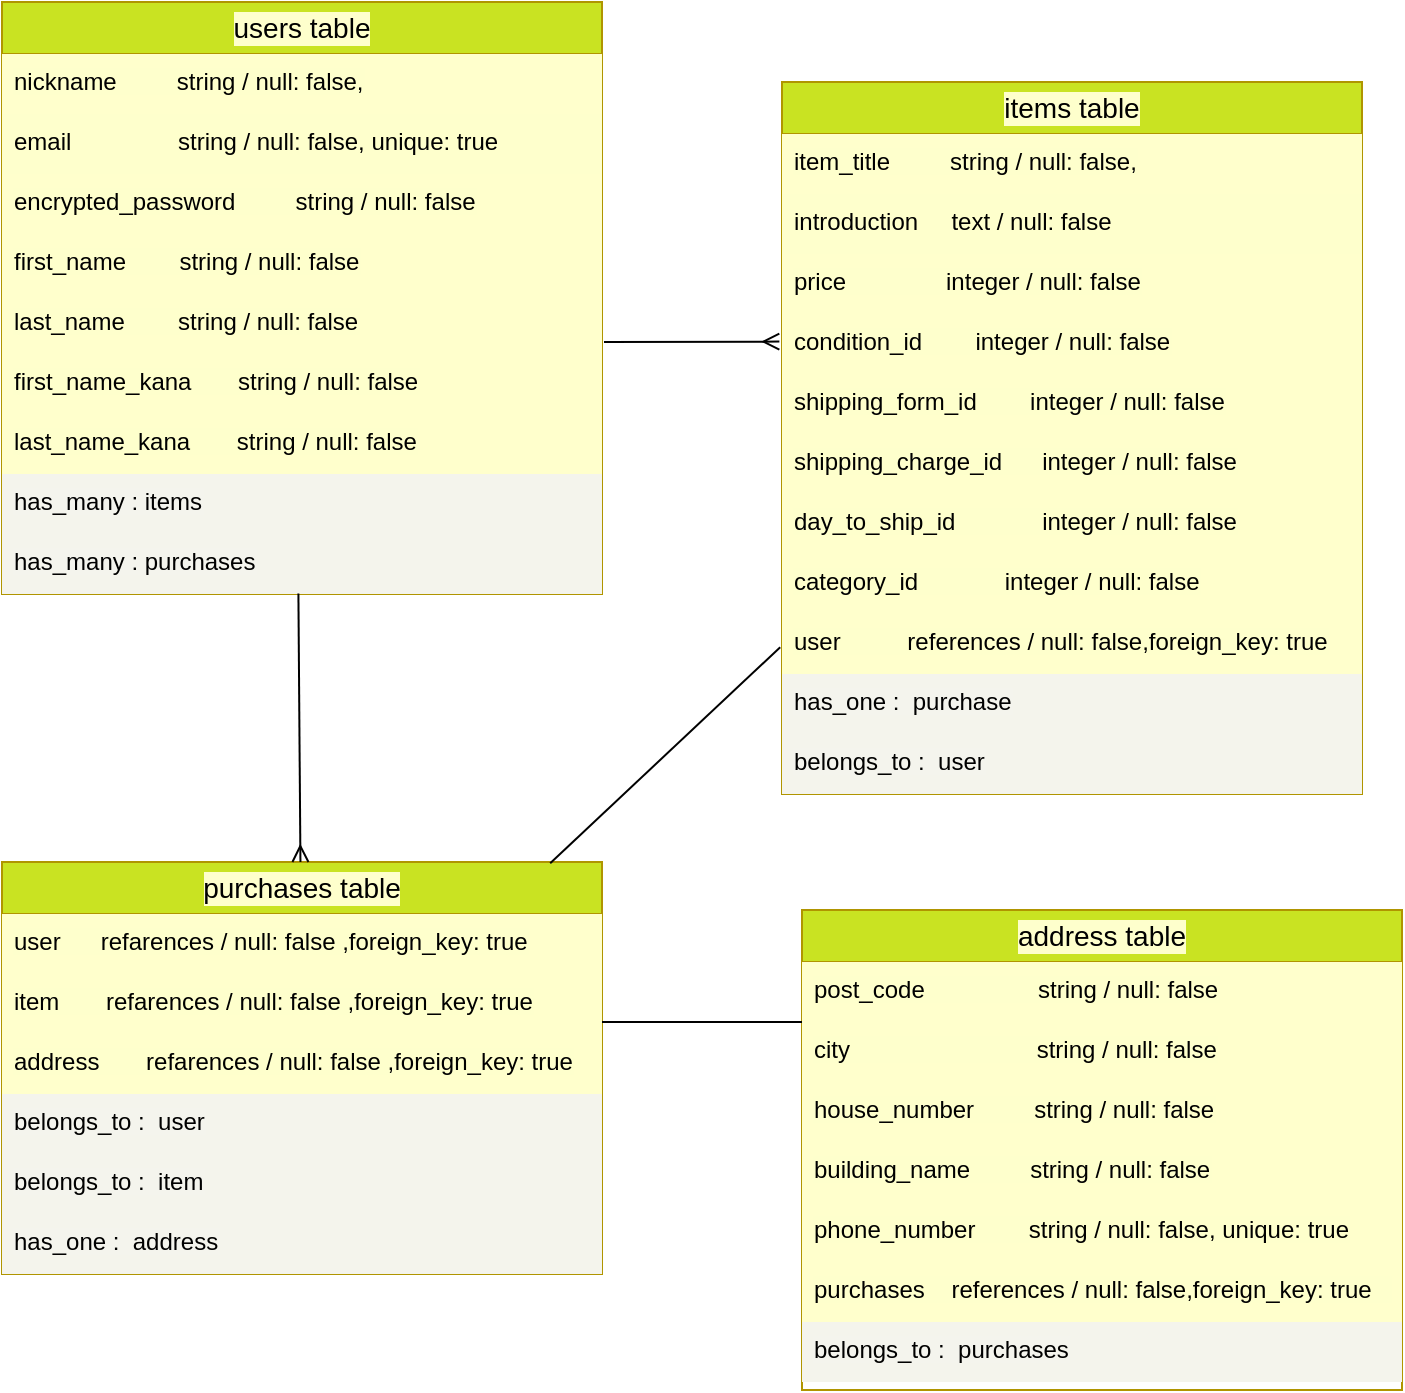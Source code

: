 <mxfile>
    <diagram id="fwnAkOZC8c5Zh4h-Js-E" name="ページ1">
        <mxGraphModel dx="445" dy="1536" grid="1" gridSize="10" guides="0" tooltips="1" connect="0" arrows="1" fold="1" page="1" pageScale="1" pageWidth="1169" pageHeight="827" math="0" shadow="0">
            <root>
                <mxCell id="0"/>
                <mxCell id="1" parent="0"/>
                <mxCell id="52" value="users table" style="swimlane;fontStyle=0;childLayout=stackLayout;horizontal=1;startSize=26;horizontalStack=0;resizeParent=1;resizeParentMax=0;resizeLast=0;collapsible=1;marginBottom=0;align=center;fontSize=14;labelBackgroundColor=#feffcc;labelBorderColor=none;strokeColor=#B09500;fontColor=#000000;fillColor=#C9E322;whiteSpace=wrap;" vertex="1" parent="1">
                    <mxGeometry x="80" y="-10" width="300" height="296" as="geometry"/>
                </mxCell>
                <mxCell id="53" value="nickname         string / null: false, " style="text;strokeColor=none;fillColor=#FFFFCC;spacingLeft=4;spacingRight=4;overflow=hidden;rotatable=0;points=[[0,0.5],[1,0.5]];portConstraint=eastwest;fontSize=12;labelBackgroundColor=#feffcc;labelBorderColor=none;fontColor=#000000;" vertex="1" parent="52">
                    <mxGeometry y="26" width="300" height="30" as="geometry"/>
                </mxCell>
                <mxCell id="54" value="email                string / null: false, unique: true" style="text;strokeColor=none;fillColor=#feffcc;spacingLeft=4;spacingRight=4;overflow=hidden;rotatable=0;points=[[0,0.5],[1,0.5]];portConstraint=eastwest;fontSize=12;labelBackgroundColor=#feffcc;labelBorderColor=none;fontColor=#000000;" vertex="1" parent="52">
                    <mxGeometry y="56" width="300" height="30" as="geometry"/>
                </mxCell>
                <mxCell id="55" value="encrypted_password         string / null: false  " style="text;strokeColor=none;fillColor=#FFFFCC;spacingLeft=4;spacingRight=4;overflow=hidden;rotatable=0;points=[[0,0.5],[1,0.5]];portConstraint=eastwest;fontSize=12;labelBackgroundColor=#feffcc;labelBorderColor=none;fontColor=#000000;" vertex="1" parent="52">
                    <mxGeometry y="86" width="300" height="30" as="geometry"/>
                </mxCell>
                <mxCell id="56" value="first_name        string / null: false" style="text;strokeColor=none;fillColor=#FFFFCC;spacingLeft=4;spacingRight=4;overflow=hidden;rotatable=0;points=[[0,0.5],[1,0.5]];portConstraint=eastwest;fontSize=12;labelBackgroundColor=#feffcc;labelBorderColor=none;fontColor=#000000;" vertex="1" parent="52">
                    <mxGeometry y="116" width="300" height="30" as="geometry"/>
                </mxCell>
                <mxCell id="58" value="last_name        string / null: false " style="text;strokeColor=none;fillColor=#FFFFCC;spacingLeft=4;spacingRight=4;overflow=hidden;rotatable=0;points=[[0,0.5],[1,0.5]];portConstraint=eastwest;fontSize=12;labelBackgroundColor=#feffcc;labelBorderColor=none;fontColor=#000000;" vertex="1" parent="52">
                    <mxGeometry y="146" width="300" height="30" as="geometry"/>
                </mxCell>
                <mxCell id="59" value="first_name_kana       string / null: false" style="text;strokeColor=none;fillColor=#FFFFCC;spacingLeft=4;spacingRight=4;overflow=hidden;rotatable=0;points=[[0,0.5],[1,0.5]];portConstraint=eastwest;fontSize=12;labelBackgroundColor=#feffcc;labelBorderColor=none;fontColor=#000000;" vertex="1" parent="52">
                    <mxGeometry y="176" width="300" height="30" as="geometry"/>
                </mxCell>
                <mxCell id="60" value="last_name_kana       string / null: false" style="text;strokeColor=none;fillColor=#FFFFCC;spacingLeft=4;spacingRight=4;overflow=hidden;rotatable=0;points=[[0,0.5],[1,0.5]];portConstraint=eastwest;fontSize=12;labelBackgroundColor=#feffcc;labelBorderColor=none;fontColor=#000000;" vertex="1" parent="52">
                    <mxGeometry y="206" width="300" height="30" as="geometry"/>
                </mxCell>
                <mxCell id="67" value="has_many : items" style="text;strokeColor=none;fillColor=#f4f4ec;spacingLeft=4;spacingRight=4;overflow=hidden;rotatable=0;points=[[0,0.5],[1,0.5]];portConstraint=eastwest;fontSize=12;labelBackgroundColor=#f4f4ed;labelBorderColor=none;fontColor=#000000;" vertex="1" parent="52">
                    <mxGeometry y="236" width="300" height="30" as="geometry"/>
                </mxCell>
                <mxCell id="68" value="has_many : purchases" style="text;strokeColor=none;fillColor=#f4f4ec;spacingLeft=4;spacingRight=4;overflow=hidden;rotatable=0;points=[[0,0.5],[1,0.5]];portConstraint=eastwest;fontSize=12;labelBackgroundColor=#f4f4ed;labelBorderColor=none;fontColor=#000000;" vertex="1" parent="52">
                    <mxGeometry y="266" width="300" height="30" as="geometry"/>
                </mxCell>
                <mxCell id="69" value="items table" style="swimlane;fontStyle=0;childLayout=stackLayout;horizontal=1;startSize=26;horizontalStack=0;resizeParent=1;resizeParentMax=0;resizeLast=0;collapsible=1;marginBottom=0;align=center;fontSize=14;labelBackgroundColor=#feffcc;labelBorderColor=none;strokeColor=#B09500;fontColor=#000000;fillColor=#C9E322;whiteSpace=wrap;" vertex="1" parent="1">
                    <mxGeometry x="470" y="30" width="290" height="356" as="geometry"/>
                </mxCell>
                <mxCell id="70" value="item_title         string / null: false, " style="text;strokeColor=none;fillColor=#FFFFCC;spacingLeft=4;spacingRight=4;overflow=hidden;rotatable=0;points=[[0,0.5],[1,0.5]];portConstraint=eastwest;fontSize=12;labelBackgroundColor=#feffcc;labelBorderColor=none;fontColor=#000000;" vertex="1" parent="69">
                    <mxGeometry y="26" width="290" height="30" as="geometry"/>
                </mxCell>
                <mxCell id="71" value="introduction     text / null: false" style="text;strokeColor=none;fillColor=#feffcc;spacingLeft=4;spacingRight=4;overflow=hidden;rotatable=0;points=[[0,0.5],[1,0.5]];portConstraint=eastwest;fontSize=12;labelBackgroundColor=#feffcc;labelBorderColor=none;fontColor=#000000;" vertex="1" parent="69">
                    <mxGeometry y="56" width="290" height="30" as="geometry"/>
                </mxCell>
                <mxCell id="72" value="price               integer / null: false  " style="text;strokeColor=none;fillColor=#FFFFCC;spacingLeft=4;spacingRight=4;overflow=hidden;rotatable=0;points=[[0,0.5],[1,0.5]];portConstraint=eastwest;fontSize=12;labelBackgroundColor=#feffcc;labelBorderColor=none;fontColor=#000000;" vertex="1" parent="69">
                    <mxGeometry y="86" width="290" height="30" as="geometry"/>
                </mxCell>
                <mxCell id="73" value="condition_id        integer / null: false" style="text;strokeColor=none;fillColor=#FFFFCC;spacingLeft=4;spacingRight=4;overflow=hidden;rotatable=0;points=[[0,0.5],[1,0.5]];portConstraint=eastwest;fontSize=12;labelBackgroundColor=#feffcc;labelBorderColor=none;fontColor=#000000;" vertex="1" parent="69">
                    <mxGeometry y="116" width="290" height="30" as="geometry"/>
                </mxCell>
                <mxCell id="74" value="shipping_form_id        integer / null: false" style="text;strokeColor=none;fillColor=#FFFFCC;spacingLeft=4;spacingRight=4;overflow=hidden;rotatable=0;points=[[0,0.5],[1,0.5]];portConstraint=eastwest;fontSize=12;labelBackgroundColor=#feffcc;labelBorderColor=none;fontColor=#000000;" vertex="1" parent="69">
                    <mxGeometry y="146" width="290" height="30" as="geometry"/>
                </mxCell>
                <mxCell id="75" value="shipping_charge_id      integer / null: false" style="text;strokeColor=none;fillColor=#FFFFCC;spacingLeft=4;spacingRight=4;overflow=hidden;rotatable=0;points=[[0,0.5],[1,0.5]];portConstraint=eastwest;fontSize=12;labelBackgroundColor=#feffcc;labelBorderColor=none;fontColor=#000000;" vertex="1" parent="69">
                    <mxGeometry y="176" width="290" height="30" as="geometry"/>
                </mxCell>
                <mxCell id="76" value="day_to_ship_id             integer / null: false" style="text;strokeColor=none;fillColor=#FFFFCC;spacingLeft=4;spacingRight=4;overflow=hidden;rotatable=0;points=[[0,0.5],[1,0.5]];portConstraint=eastwest;fontSize=12;labelBackgroundColor=#feffcc;labelBorderColor=none;fontColor=#000000;" vertex="1" parent="69">
                    <mxGeometry y="206" width="290" height="30" as="geometry"/>
                </mxCell>
                <mxCell id="121" value="category_id             integer / null: false" style="text;strokeColor=none;fillColor=#FFFFCC;spacingLeft=4;spacingRight=4;overflow=hidden;rotatable=0;points=[[0,0.5],[1,0.5]];portConstraint=eastwest;fontSize=12;labelBackgroundColor=#feffcc;labelBorderColor=none;fontColor=#000000;" vertex="1" parent="69">
                    <mxGeometry y="236" width="290" height="30" as="geometry"/>
                </mxCell>
                <mxCell id="122" value="user          references / null: false,foreign_key: true" style="text;strokeColor=none;fillColor=#FFFFCC;spacingLeft=4;spacingRight=4;overflow=hidden;rotatable=0;points=[[0,0.5],[1,0.5]];portConstraint=eastwest;fontSize=12;labelBackgroundColor=#feffcc;labelBorderColor=none;fontColor=#000000;" vertex="1" parent="69">
                    <mxGeometry y="266" width="290" height="30" as="geometry"/>
                </mxCell>
                <mxCell id="83" value="has_one :  purchase" style="text;strokeColor=none;fillColor=#f4f4ec;spacingLeft=4;spacingRight=4;overflow=hidden;rotatable=0;points=[[0,0.5],[1,0.5]];portConstraint=eastwest;fontSize=12;labelBackgroundColor=#f4f4ed;labelBorderColor=none;fontColor=#000000;" vertex="1" parent="69">
                    <mxGeometry y="296" width="290" height="30" as="geometry"/>
                </mxCell>
                <mxCell id="85" value="belongs_to :  user" style="text;strokeColor=none;fillColor=#f4f4ec;spacingLeft=4;spacingRight=4;overflow=hidden;rotatable=0;points=[[0,0.5],[1,0.5]];portConstraint=eastwest;fontSize=12;labelBackgroundColor=#f4f4ed;labelBorderColor=none;fontColor=#000000;" vertex="1" parent="69">
                    <mxGeometry y="326" width="290" height="30" as="geometry"/>
                </mxCell>
                <mxCell id="102" value="purchases table" style="swimlane;fontStyle=0;childLayout=stackLayout;horizontal=1;startSize=26;horizontalStack=0;resizeParent=1;resizeParentMax=0;resizeLast=0;collapsible=1;marginBottom=0;align=center;fontSize=14;labelBackgroundColor=#feffcc;labelBorderColor=none;strokeColor=#B09500;fontColor=#000000;fillColor=#C9E322;whiteSpace=wrap;" vertex="1" parent="1">
                    <mxGeometry x="80" y="420" width="300" height="206" as="geometry"/>
                </mxCell>
                <mxCell id="104" value="user      refarences / null: false ,foreign_key: true" style="text;strokeColor=none;fillColor=#FFFFCC;spacingLeft=4;spacingRight=4;overflow=hidden;rotatable=0;points=[[0,0.5],[1,0.5]];portConstraint=eastwest;fontSize=12;labelBackgroundColor=#feffcc;labelBorderColor=none;fontColor=#000000;" vertex="1" parent="102">
                    <mxGeometry y="26" width="300" height="30" as="geometry"/>
                </mxCell>
                <mxCell id="118" value="item       refarences / null: false ,foreign_key: true" style="text;strokeColor=none;fillColor=#FFFFCC;spacingLeft=4;spacingRight=4;overflow=hidden;rotatable=0;points=[[0,0.5],[1,0.5]];portConstraint=eastwest;fontSize=12;labelBackgroundColor=#feffcc;labelBorderColor=none;fontColor=#000000;" vertex="1" parent="102">
                    <mxGeometry y="56" width="300" height="30" as="geometry"/>
                </mxCell>
                <mxCell id="123" value="address       refarences / null: false ,foreign_key: true" style="text;strokeColor=none;fillColor=#FFFFCC;spacingLeft=4;spacingRight=4;overflow=hidden;rotatable=0;points=[[0,0.5],[1,0.5]];portConstraint=eastwest;fontSize=12;labelBackgroundColor=#feffcc;labelBorderColor=none;fontColor=#000000;" vertex="1" parent="102">
                    <mxGeometry y="86" width="300" height="30" as="geometry"/>
                </mxCell>
                <mxCell id="105" value="belongs_to :  user" style="text;strokeColor=none;fillColor=#f4f4ec;spacingLeft=4;spacingRight=4;overflow=hidden;rotatable=0;points=[[0,0.5],[1,0.5]];portConstraint=eastwest;fontSize=12;labelBackgroundColor=#f4f4ed;labelBorderColor=none;fontColor=#000000;" vertex="1" parent="102">
                    <mxGeometry y="116" width="300" height="30" as="geometry"/>
                </mxCell>
                <mxCell id="119" value="belongs_to :  item" style="text;strokeColor=none;fillColor=#f4f4ec;spacingLeft=4;spacingRight=4;overflow=hidden;rotatable=0;points=[[0,0.5],[1,0.5]];portConstraint=eastwest;fontSize=12;labelBackgroundColor=#f4f4ed;labelBorderColor=none;fontColor=#000000;" vertex="1" parent="102">
                    <mxGeometry y="146" width="300" height="30" as="geometry"/>
                </mxCell>
                <mxCell id="120" value="has_one :  address" style="text;strokeColor=none;fillColor=#f4f4ec;spacingLeft=4;spacingRight=4;overflow=hidden;rotatable=0;points=[[0,0.5],[1,0.5]];portConstraint=eastwest;fontSize=12;labelBackgroundColor=#f4f4ed;labelBorderColor=none;fontColor=#000000;" vertex="1" parent="102">
                    <mxGeometry y="176" width="300" height="30" as="geometry"/>
                </mxCell>
                <mxCell id="136" value="" style="group" vertex="1" connectable="0" parent="1">
                    <mxGeometry x="480" y="440" width="300" height="240" as="geometry"/>
                </mxCell>
                <mxCell id="97" value="address table" style="swimlane;fontStyle=0;childLayout=stackLayout;horizontal=1;startSize=26;horizontalStack=0;resizeParent=1;resizeParentMax=0;resizeLast=0;collapsible=1;marginBottom=0;align=center;fontSize=14;labelBackgroundColor=#feffcc;labelBorderColor=none;strokeColor=#B09500;fontColor=#000000;fillColor=#C9E322;whiteSpace=wrap;" vertex="1" parent="136">
                    <mxGeometry y="4" width="300" height="240" as="geometry"/>
                </mxCell>
                <mxCell id="130" value="post_code                 string / null: false" style="text;strokeColor=none;fillColor=#FFFFCC;spacingLeft=4;spacingRight=4;overflow=hidden;rotatable=0;points=[[0,0.5],[1,0.5]];portConstraint=eastwest;fontSize=12;labelBackgroundColor=#feffcc;labelBorderColor=none;fontColor=#000000;" vertex="1" parent="136">
                    <mxGeometry y="30" width="300" height="30" as="geometry"/>
                </mxCell>
                <mxCell id="131" value="city                            string / null: false" style="text;strokeColor=none;fillColor=#FFFFCC;spacingLeft=4;spacingRight=4;overflow=hidden;rotatable=0;points=[[0,0.5],[1,0.5]];portConstraint=eastwest;fontSize=12;labelBackgroundColor=#feffcc;labelBorderColor=none;fontColor=#000000;" vertex="1" parent="136">
                    <mxGeometry y="60" width="300" height="30" as="geometry"/>
                </mxCell>
                <mxCell id="132" value="house_number         string / null: false" style="text;strokeColor=none;fillColor=#FFFFCC;spacingLeft=4;spacingRight=4;overflow=hidden;rotatable=0;points=[[0,0.5],[1,0.5]];portConstraint=eastwest;fontSize=12;labelBackgroundColor=#feffcc;labelBorderColor=none;fontColor=#000000;" vertex="1" parent="136">
                    <mxGeometry y="90" width="300" height="30" as="geometry"/>
                </mxCell>
                <mxCell id="133" value="building_name         string / null: false " style="text;strokeColor=none;fillColor=#FFFFCC;spacingLeft=4;spacingRight=4;overflow=hidden;rotatable=0;points=[[0,0.5],[1,0.5]];portConstraint=eastwest;fontSize=12;labelBackgroundColor=#feffcc;labelBorderColor=none;fontColor=#000000;" vertex="1" parent="136">
                    <mxGeometry y="120" width="300" height="30" as="geometry"/>
                </mxCell>
                <mxCell id="134" value="phone_number        string / null: false, unique: true" style="text;strokeColor=none;fillColor=#FFFFCC;spacingLeft=4;spacingRight=4;overflow=hidden;rotatable=0;points=[[0,0.5],[1,0.5]];portConstraint=eastwest;fontSize=12;labelBackgroundColor=#feffcc;labelBorderColor=none;fontColor=#000000;" vertex="1" parent="136">
                    <mxGeometry y="150" width="300" height="30" as="geometry"/>
                </mxCell>
                <mxCell id="135" value="purchases    references / null: false,foreign_key: true    " style="text;strokeColor=none;fillColor=#FFFFCC;spacingLeft=4;spacingRight=4;overflow=hidden;rotatable=0;points=[[0,0.5],[1,0.5]];portConstraint=eastwest;fontSize=12;labelBackgroundColor=#feffcc;labelBorderColor=none;fontColor=#000000;" vertex="1" parent="136">
                    <mxGeometry y="180" width="300" height="30" as="geometry"/>
                </mxCell>
                <mxCell id="100" value="belongs_to :  purchases" style="text;strokeColor=none;fillColor=#f4f4ec;spacingLeft=4;spacingRight=4;overflow=hidden;rotatable=0;points=[[0,0.5],[1,0.5]];portConstraint=eastwest;fontSize=12;labelBackgroundColor=#f4f4ed;labelBorderColor=none;fontColor=#000000;" vertex="1" parent="136">
                    <mxGeometry y="210" width="300" height="30" as="geometry"/>
                </mxCell>
                <mxCell id="139" value="" style="edgeStyle=none;orthogonalLoop=1;jettySize=auto;html=1;fontSize=19;fontColor=#000000;endArrow=ERmany;endFill=0;jumpSize=11;entryX=-0.008;entryY=0.46;entryDx=0;entryDy=0;entryPerimeter=0;arcSize=40;" edge="1" parent="1">
                    <mxGeometry width="80" relative="1" as="geometry">
                        <mxPoint x="381" y="160" as="sourcePoint"/>
                        <mxPoint x="468.68" y="159.8" as="targetPoint"/>
                        <Array as="points"/>
                    </mxGeometry>
                </mxCell>
                <mxCell id="140" value="" style="edgeStyle=none;orthogonalLoop=1;jettySize=auto;html=1;fontSize=19;fontColor=#000000;endArrow=ERmany;endFill=0;jumpSize=11;arcSize=42;exitX=0.494;exitY=0.993;exitDx=0;exitDy=0;exitPerimeter=0;" edge="1" parent="1" source="68" target="102">
                    <mxGeometry width="80" relative="1" as="geometry">
                        <mxPoint x="270" y="360" as="sourcePoint"/>
                        <mxPoint x="350" y="360" as="targetPoint"/>
                        <Array as="points"/>
                    </mxGeometry>
                </mxCell>
                <mxCell id="142" value="" style="edgeStyle=none;orthogonalLoop=1;jettySize=auto;html=1;fontSize=19;fontColor=#000000;endArrow=none;endFill=0;jumpSize=11;entryX=-0.01;entryY=0.553;entryDx=0;entryDy=0;entryPerimeter=0;exitX=0.907;exitY=0.003;exitDx=0;exitDy=0;exitPerimeter=0;" edge="1" parent="1">
                    <mxGeometry width="80" relative="1" as="geometry">
                        <mxPoint x="354.1" y="420.618" as="sourcePoint"/>
                        <mxPoint x="469.1" y="312.59" as="targetPoint"/>
                        <Array as="points"/>
                    </mxGeometry>
                </mxCell>
                <mxCell id="143" value="" style="edgeStyle=none;orthogonalLoop=1;jettySize=auto;html=1;fontSize=19;fontColor=#000000;endArrow=none;endFill=0;jumpSize=11;" edge="1" parent="1">
                    <mxGeometry width="80" relative="1" as="geometry">
                        <mxPoint x="380" y="500" as="sourcePoint"/>
                        <mxPoint x="480" y="500" as="targetPoint"/>
                        <Array as="points"/>
                    </mxGeometry>
                </mxCell>
            </root>
        </mxGraphModel>
    </diagram>
</mxfile>